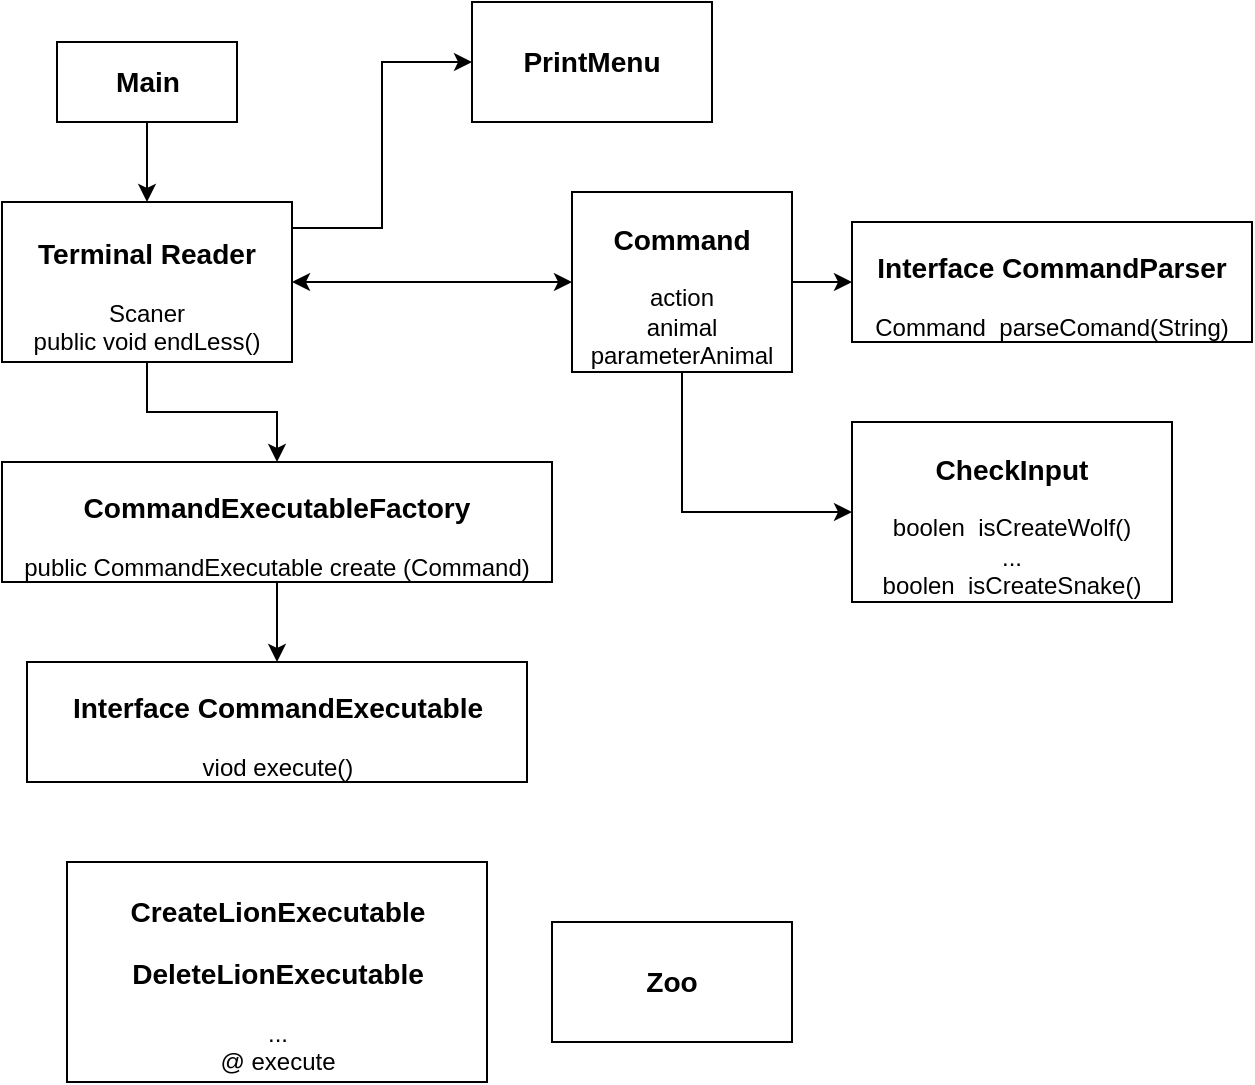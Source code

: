 <mxfile version="20.5.3" type="embed"><diagram id="kDkwM4_t6CrOr6_Z5UCp" name="Page-1"><mxGraphModel dx="641" dy="652" grid="1" gridSize="10" guides="1" tooltips="1" connect="1" arrows="1" fold="1" page="1" pageScale="1" pageWidth="850" pageHeight="1100" math="0" shadow="0"><root><mxCell id="0"/><mxCell id="1" parent="0"/><mxCell id="4" value="" style="edgeStyle=orthogonalEdgeStyle;rounded=0;orthogonalLoop=1;jettySize=auto;html=1;fontColor=#000000;" parent="1" source="2" target="3" edge="1"><mxGeometry relative="1" as="geometry"/></mxCell><mxCell id="2" value="&lt;h3&gt;Main&lt;/h3&gt;" style="rounded=0;whiteSpace=wrap;html=1;" parent="1" vertex="1"><mxGeometry x="52.5" y="40" width="90" height="40" as="geometry"/></mxCell><mxCell id="18" style="edgeStyle=orthogonalEdgeStyle;rounded=0;orthogonalLoop=1;jettySize=auto;html=1;entryX=0.5;entryY=0;entryDx=0;entryDy=0;fontColor=#000000;" parent="1" source="3" target="6" edge="1"><mxGeometry relative="1" as="geometry"/></mxCell><mxCell id="19" style="edgeStyle=orthogonalEdgeStyle;rounded=0;orthogonalLoop=1;jettySize=auto;html=1;entryX=0;entryY=0.5;entryDx=0;entryDy=0;fontColor=#000000;exitX=0.993;exitY=0.163;exitDx=0;exitDy=0;exitPerimeter=0;" parent="1" source="3" target="15" edge="1"><mxGeometry relative="1" as="geometry"/></mxCell><mxCell id="3" value="&lt;h3&gt;Terminal Reader&lt;/h3&gt;Scaner&lt;br&gt;public void endLess()" style="rounded=0;whiteSpace=wrap;html=1;" parent="1" vertex="1"><mxGeometry x="25" y="120" width="145" height="80" as="geometry"/></mxCell><mxCell id="5" value="&lt;h3&gt;Interface CommandParser&lt;/h3&gt;Command&amp;nbsp; parseComand(String)" style="rounded=0;whiteSpace=wrap;html=1;fontColor=#000000;" parent="1" vertex="1"><mxGeometry x="450" y="130" width="200" height="60" as="geometry"/></mxCell><mxCell id="34" style="edgeStyle=orthogonalEdgeStyle;rounded=0;orthogonalLoop=1;jettySize=auto;html=1;entryX=0.5;entryY=0;entryDx=0;entryDy=0;" edge="1" parent="1" source="6" target="9"><mxGeometry relative="1" as="geometry"/></mxCell><mxCell id="6" value="&lt;h3&gt;CommandExecutableFactory&lt;/h3&gt;public CommandExecutable create (Command)" style="rounded=0;whiteSpace=wrap;html=1;fontColor=#000000;" parent="1" vertex="1"><mxGeometry x="25" y="250" width="275" height="60" as="geometry"/></mxCell><mxCell id="9" value="&lt;h3&gt;Interface CommandExecutable&lt;/h3&gt;viod execute()" style="rounded=0;whiteSpace=wrap;html=1;fontColor=#000000;" parent="1" vertex="1"><mxGeometry x="37.5" y="350" width="250" height="60" as="geometry"/></mxCell><mxCell id="10" value="&lt;h3&gt;CreateLionExecutable&lt;/h3&gt;&lt;div&gt;&lt;h3&gt;DeleteLionExecutable&lt;/h3&gt;&lt;/div&gt;&lt;div&gt;...&lt;/div&gt;@ execute" style="rounded=0;whiteSpace=wrap;html=1;fontColor=#000000;" parent="1" vertex="1"><mxGeometry x="57.5" y="450" width="210" height="110" as="geometry"/></mxCell><mxCell id="16" style="edgeStyle=orthogonalEdgeStyle;rounded=0;orthogonalLoop=1;jettySize=auto;html=1;entryX=0;entryY=0.5;entryDx=0;entryDy=0;fontColor=#000000;" parent="1" source="14" target="5" edge="1"><mxGeometry relative="1" as="geometry"/></mxCell><mxCell id="14" value="&lt;h3&gt;Command&lt;/h3&gt;action&lt;br&gt;animal&lt;br&gt;parameterAnimal" style="rounded=0;whiteSpace=wrap;html=1;strokeColor=default;fontColor=#000000;fillColor=none;" parent="1" vertex="1"><mxGeometry x="310" y="115" width="110" height="90" as="geometry"/></mxCell><mxCell id="15" value="&lt;h3&gt;PrintMenu&lt;/h3&gt;" style="rounded=0;whiteSpace=wrap;html=1;strokeColor=default;fontColor=#000000;fillColor=none;" parent="1" vertex="1"><mxGeometry x="260" y="20" width="120" height="60" as="geometry"/></mxCell><mxCell id="22" value="&lt;h3&gt;Zoo&lt;/h3&gt;" style="rounded=0;whiteSpace=wrap;html=1;strokeColor=default;fontColor=#000000;fillColor=none;" parent="1" vertex="1"><mxGeometry x="300" y="480" width="120" height="60" as="geometry"/></mxCell><mxCell id="24" value="&lt;h3&gt;CheckInput&lt;/h3&gt;boolen&amp;nbsp; isCreateWolf()&lt;br&gt;...&lt;br&gt;boolen&amp;nbsp; isCreateSnake()" style="rounded=0;whiteSpace=wrap;html=1;strokeColor=default;fontColor=#000000;fillColor=none;" parent="1" vertex="1"><mxGeometry x="450" y="230" width="160" height="90" as="geometry"/></mxCell><mxCell id="32" value="" style="endArrow=classic;html=1;rounded=0;fontColor=#000000;entryX=0;entryY=0.5;entryDx=0;entryDy=0;exitX=0.5;exitY=1;exitDx=0;exitDy=0;" parent="1" source="14" target="24" edge="1"><mxGeometry width="50" height="50" relative="1" as="geometry"><mxPoint x="310" y="240" as="sourcePoint"/><mxPoint x="360" y="190" as="targetPoint"/><Array as="points"><mxPoint x="365" y="275"/></Array></mxGeometry></mxCell><mxCell id="33" value="" style="endArrow=classic;startArrow=classic;html=1;rounded=0;fontColor=#000000;entryX=0;entryY=0.5;entryDx=0;entryDy=0;exitX=1;exitY=0.5;exitDx=0;exitDy=0;" parent="1" source="3" target="14" edge="1"><mxGeometry width="50" height="50" relative="1" as="geometry"><mxPoint x="310" y="230" as="sourcePoint"/><mxPoint x="360" y="180" as="targetPoint"/></mxGeometry></mxCell></root></mxGraphModel></diagram></mxfile>